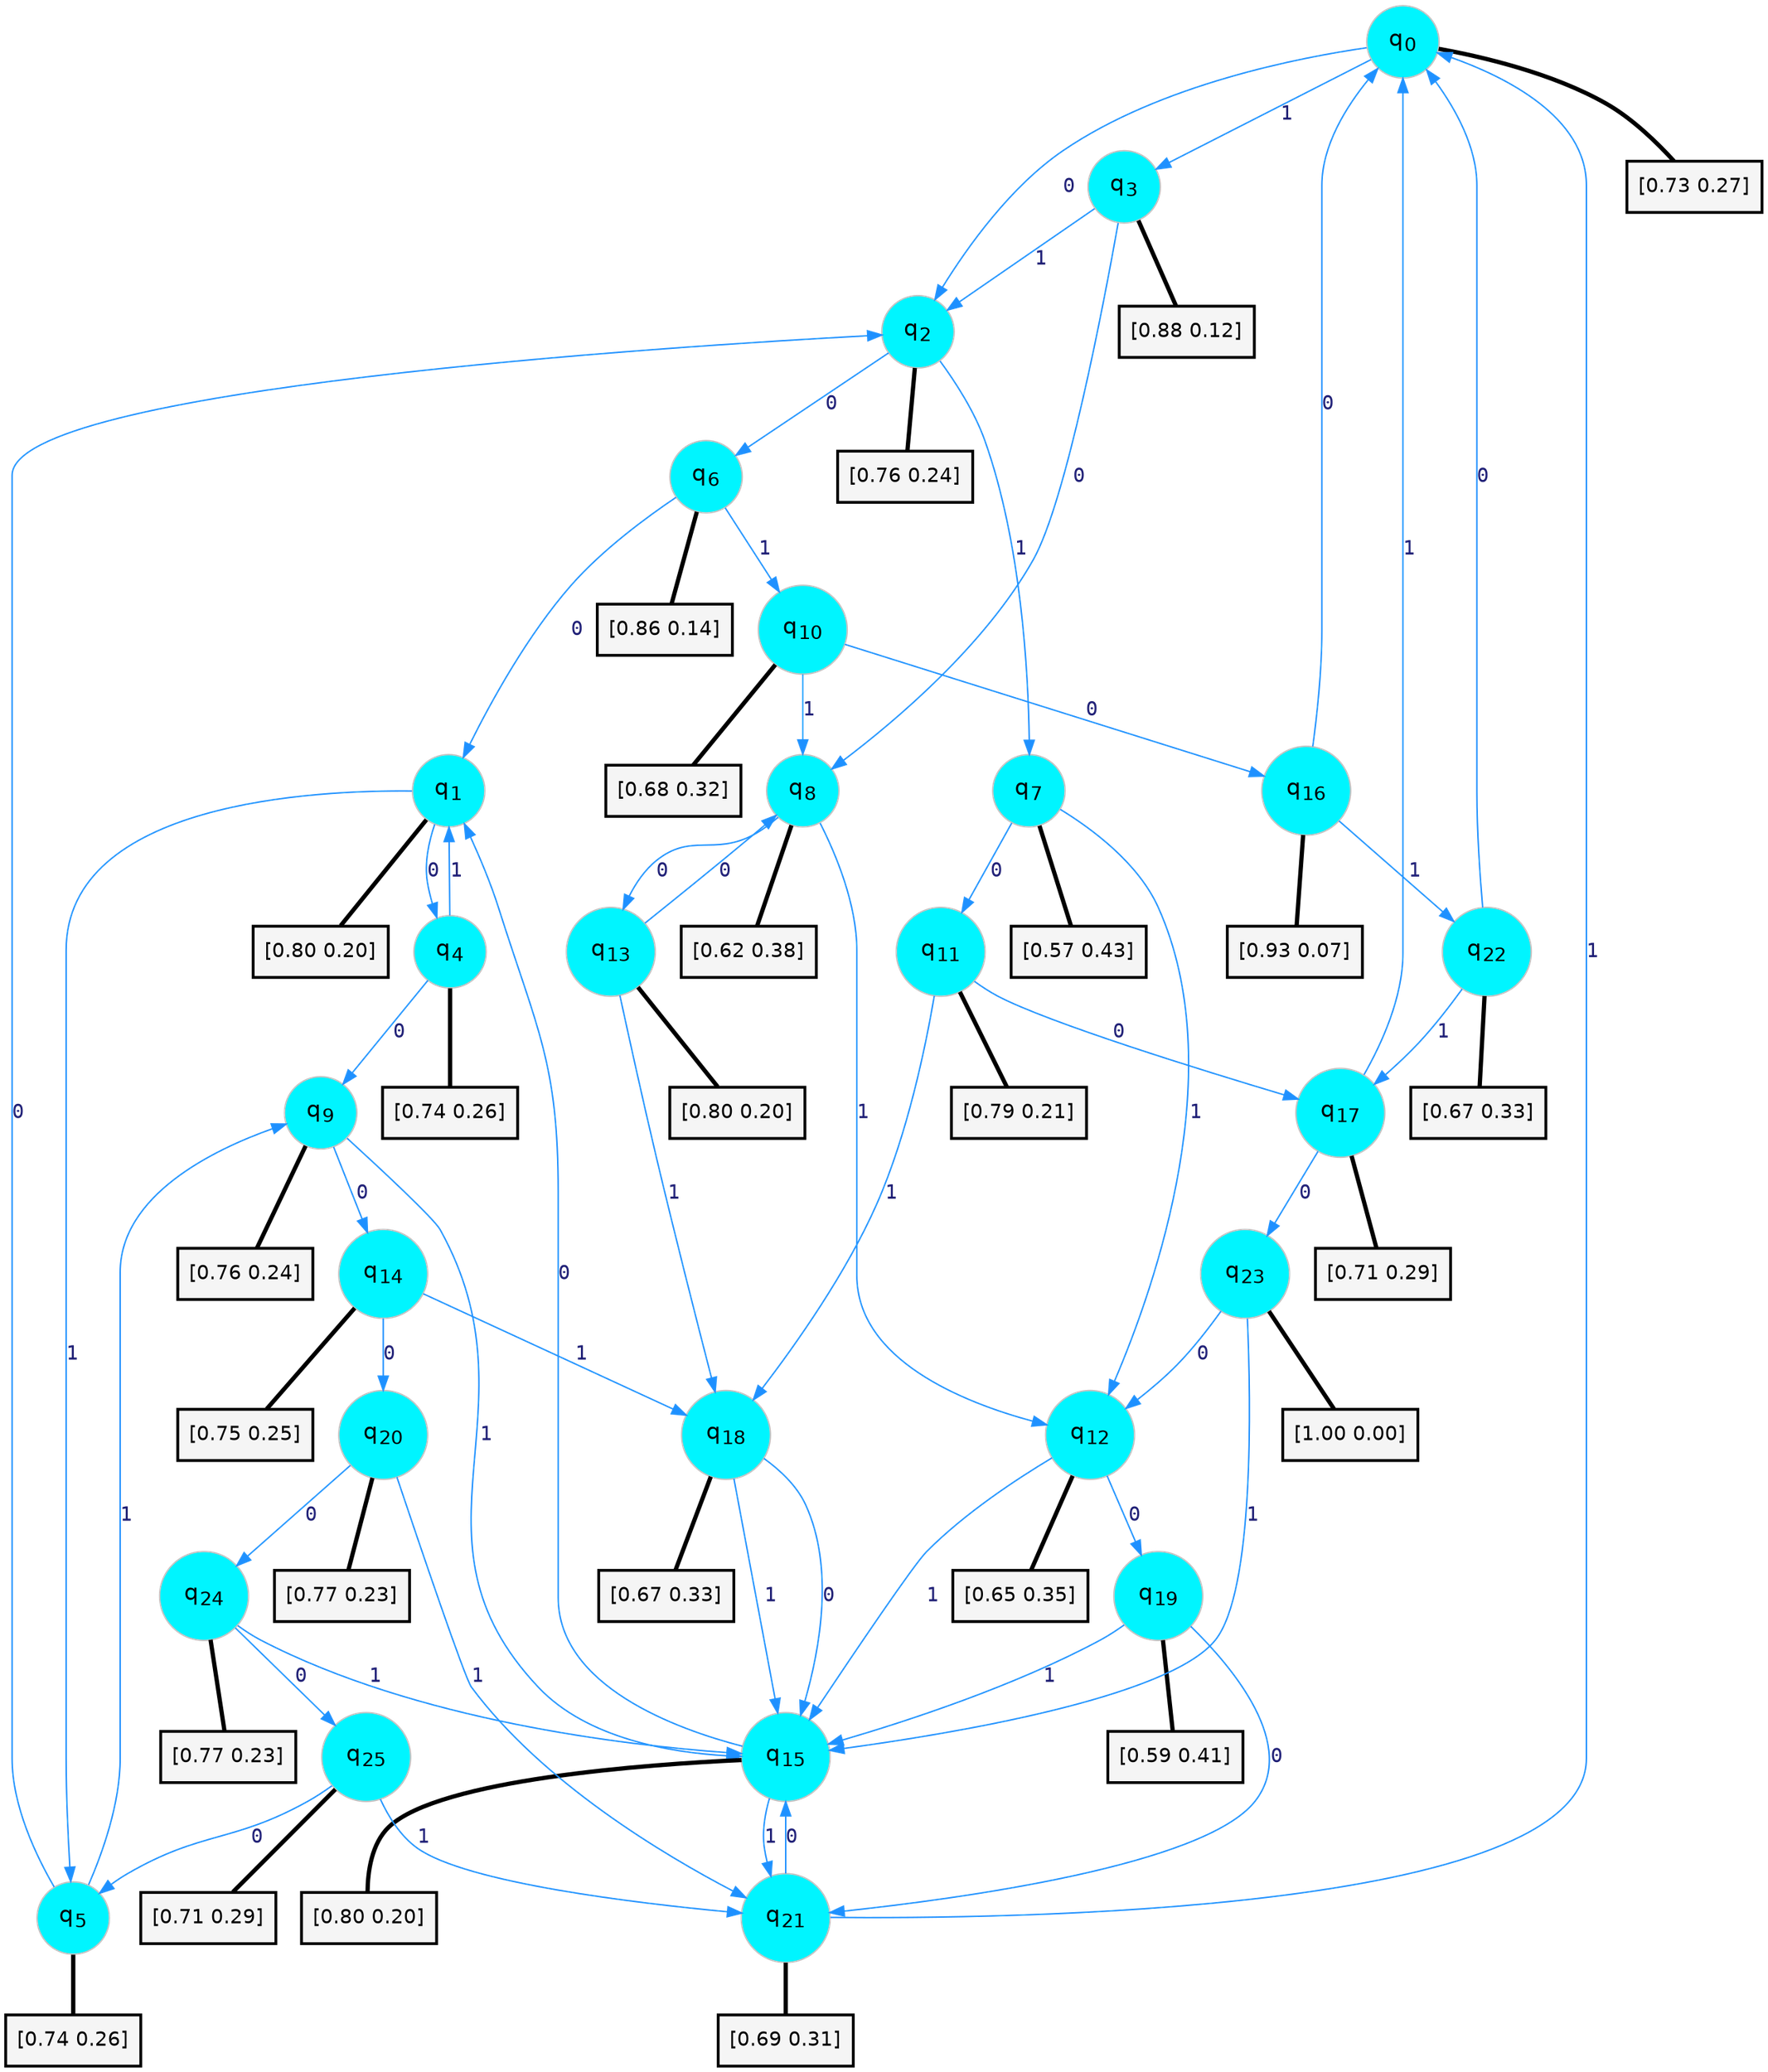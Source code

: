 digraph G {
graph [
bgcolor=transparent, dpi=300, rankdir=TD, size="40,25"];
node [
color=gray, fillcolor=turquoise1, fontcolor=black, fontname=Helvetica, fontsize=16, fontweight=bold, shape=circle, style=filled];
edge [
arrowsize=1, color=dodgerblue1, fontcolor=midnightblue, fontname=courier, fontweight=bold, penwidth=1, style=solid, weight=20];
0[label=<q<SUB>0</SUB>>];
1[label=<q<SUB>1</SUB>>];
2[label=<q<SUB>2</SUB>>];
3[label=<q<SUB>3</SUB>>];
4[label=<q<SUB>4</SUB>>];
5[label=<q<SUB>5</SUB>>];
6[label=<q<SUB>6</SUB>>];
7[label=<q<SUB>7</SUB>>];
8[label=<q<SUB>8</SUB>>];
9[label=<q<SUB>9</SUB>>];
10[label=<q<SUB>10</SUB>>];
11[label=<q<SUB>11</SUB>>];
12[label=<q<SUB>12</SUB>>];
13[label=<q<SUB>13</SUB>>];
14[label=<q<SUB>14</SUB>>];
15[label=<q<SUB>15</SUB>>];
16[label=<q<SUB>16</SUB>>];
17[label=<q<SUB>17</SUB>>];
18[label=<q<SUB>18</SUB>>];
19[label=<q<SUB>19</SUB>>];
20[label=<q<SUB>20</SUB>>];
21[label=<q<SUB>21</SUB>>];
22[label=<q<SUB>22</SUB>>];
23[label=<q<SUB>23</SUB>>];
24[label=<q<SUB>24</SUB>>];
25[label=<q<SUB>25</SUB>>];
26[label="[0.73 0.27]", shape=box,fontcolor=black, fontname=Helvetica, fontsize=14, penwidth=2, fillcolor=whitesmoke,color=black];
27[label="[0.80 0.20]", shape=box,fontcolor=black, fontname=Helvetica, fontsize=14, penwidth=2, fillcolor=whitesmoke,color=black];
28[label="[0.76 0.24]", shape=box,fontcolor=black, fontname=Helvetica, fontsize=14, penwidth=2, fillcolor=whitesmoke,color=black];
29[label="[0.88 0.12]", shape=box,fontcolor=black, fontname=Helvetica, fontsize=14, penwidth=2, fillcolor=whitesmoke,color=black];
30[label="[0.74 0.26]", shape=box,fontcolor=black, fontname=Helvetica, fontsize=14, penwidth=2, fillcolor=whitesmoke,color=black];
31[label="[0.74 0.26]", shape=box,fontcolor=black, fontname=Helvetica, fontsize=14, penwidth=2, fillcolor=whitesmoke,color=black];
32[label="[0.86 0.14]", shape=box,fontcolor=black, fontname=Helvetica, fontsize=14, penwidth=2, fillcolor=whitesmoke,color=black];
33[label="[0.57 0.43]", shape=box,fontcolor=black, fontname=Helvetica, fontsize=14, penwidth=2, fillcolor=whitesmoke,color=black];
34[label="[0.62 0.38]", shape=box,fontcolor=black, fontname=Helvetica, fontsize=14, penwidth=2, fillcolor=whitesmoke,color=black];
35[label="[0.76 0.24]", shape=box,fontcolor=black, fontname=Helvetica, fontsize=14, penwidth=2, fillcolor=whitesmoke,color=black];
36[label="[0.68 0.32]", shape=box,fontcolor=black, fontname=Helvetica, fontsize=14, penwidth=2, fillcolor=whitesmoke,color=black];
37[label="[0.79 0.21]", shape=box,fontcolor=black, fontname=Helvetica, fontsize=14, penwidth=2, fillcolor=whitesmoke,color=black];
38[label="[0.65 0.35]", shape=box,fontcolor=black, fontname=Helvetica, fontsize=14, penwidth=2, fillcolor=whitesmoke,color=black];
39[label="[0.80 0.20]", shape=box,fontcolor=black, fontname=Helvetica, fontsize=14, penwidth=2, fillcolor=whitesmoke,color=black];
40[label="[0.75 0.25]", shape=box,fontcolor=black, fontname=Helvetica, fontsize=14, penwidth=2, fillcolor=whitesmoke,color=black];
41[label="[0.80 0.20]", shape=box,fontcolor=black, fontname=Helvetica, fontsize=14, penwidth=2, fillcolor=whitesmoke,color=black];
42[label="[0.93 0.07]", shape=box,fontcolor=black, fontname=Helvetica, fontsize=14, penwidth=2, fillcolor=whitesmoke,color=black];
43[label="[0.71 0.29]", shape=box,fontcolor=black, fontname=Helvetica, fontsize=14, penwidth=2, fillcolor=whitesmoke,color=black];
44[label="[0.67 0.33]", shape=box,fontcolor=black, fontname=Helvetica, fontsize=14, penwidth=2, fillcolor=whitesmoke,color=black];
45[label="[0.59 0.41]", shape=box,fontcolor=black, fontname=Helvetica, fontsize=14, penwidth=2, fillcolor=whitesmoke,color=black];
46[label="[0.77 0.23]", shape=box,fontcolor=black, fontname=Helvetica, fontsize=14, penwidth=2, fillcolor=whitesmoke,color=black];
47[label="[0.69 0.31]", shape=box,fontcolor=black, fontname=Helvetica, fontsize=14, penwidth=2, fillcolor=whitesmoke,color=black];
48[label="[0.67 0.33]", shape=box,fontcolor=black, fontname=Helvetica, fontsize=14, penwidth=2, fillcolor=whitesmoke,color=black];
49[label="[1.00 0.00]", shape=box,fontcolor=black, fontname=Helvetica, fontsize=14, penwidth=2, fillcolor=whitesmoke,color=black];
50[label="[0.77 0.23]", shape=box,fontcolor=black, fontname=Helvetica, fontsize=14, penwidth=2, fillcolor=whitesmoke,color=black];
51[label="[0.71 0.29]", shape=box,fontcolor=black, fontname=Helvetica, fontsize=14, penwidth=2, fillcolor=whitesmoke,color=black];
0->2 [label=0];
0->3 [label=1];
0->26 [arrowhead=none, penwidth=3,color=black];
1->4 [label=0];
1->5 [label=1];
1->27 [arrowhead=none, penwidth=3,color=black];
2->6 [label=0];
2->7 [label=1];
2->28 [arrowhead=none, penwidth=3,color=black];
3->8 [label=0];
3->2 [label=1];
3->29 [arrowhead=none, penwidth=3,color=black];
4->9 [label=0];
4->1 [label=1];
4->30 [arrowhead=none, penwidth=3,color=black];
5->2 [label=0];
5->9 [label=1];
5->31 [arrowhead=none, penwidth=3,color=black];
6->1 [label=0];
6->10 [label=1];
6->32 [arrowhead=none, penwidth=3,color=black];
7->11 [label=0];
7->12 [label=1];
7->33 [arrowhead=none, penwidth=3,color=black];
8->13 [label=0];
8->12 [label=1];
8->34 [arrowhead=none, penwidth=3,color=black];
9->14 [label=0];
9->15 [label=1];
9->35 [arrowhead=none, penwidth=3,color=black];
10->16 [label=0];
10->8 [label=1];
10->36 [arrowhead=none, penwidth=3,color=black];
11->17 [label=0];
11->18 [label=1];
11->37 [arrowhead=none, penwidth=3,color=black];
12->19 [label=0];
12->15 [label=1];
12->38 [arrowhead=none, penwidth=3,color=black];
13->8 [label=0];
13->18 [label=1];
13->39 [arrowhead=none, penwidth=3,color=black];
14->20 [label=0];
14->18 [label=1];
14->40 [arrowhead=none, penwidth=3,color=black];
15->1 [label=0];
15->21 [label=1];
15->41 [arrowhead=none, penwidth=3,color=black];
16->0 [label=0];
16->22 [label=1];
16->42 [arrowhead=none, penwidth=3,color=black];
17->23 [label=0];
17->0 [label=1];
17->43 [arrowhead=none, penwidth=3,color=black];
18->15 [label=0];
18->15 [label=1];
18->44 [arrowhead=none, penwidth=3,color=black];
19->21 [label=0];
19->15 [label=1];
19->45 [arrowhead=none, penwidth=3,color=black];
20->24 [label=0];
20->21 [label=1];
20->46 [arrowhead=none, penwidth=3,color=black];
21->15 [label=0];
21->0 [label=1];
21->47 [arrowhead=none, penwidth=3,color=black];
22->0 [label=0];
22->17 [label=1];
22->48 [arrowhead=none, penwidth=3,color=black];
23->12 [label=0];
23->15 [label=1];
23->49 [arrowhead=none, penwidth=3,color=black];
24->25 [label=0];
24->15 [label=1];
24->50 [arrowhead=none, penwidth=3,color=black];
25->5 [label=0];
25->21 [label=1];
25->51 [arrowhead=none, penwidth=3,color=black];
}
